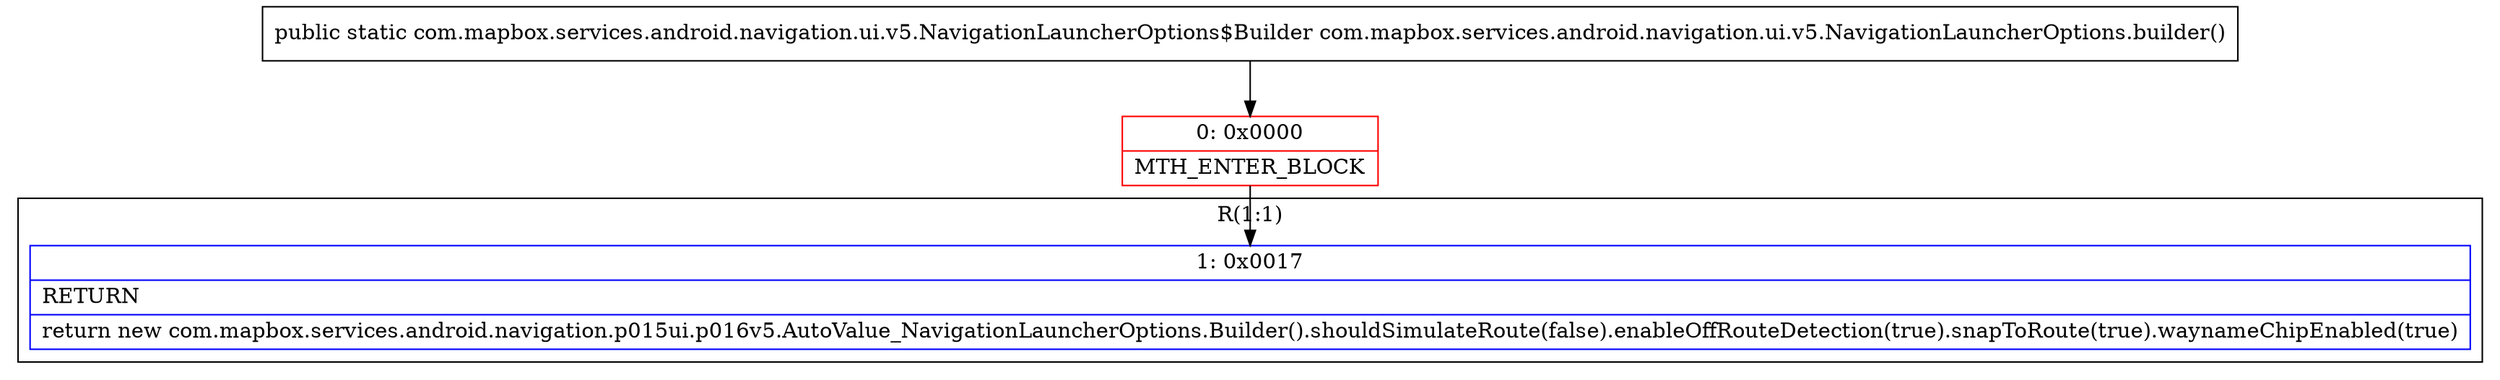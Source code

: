 digraph "CFG forcom.mapbox.services.android.navigation.ui.v5.NavigationLauncherOptions.builder()Lcom\/mapbox\/services\/android\/navigation\/ui\/v5\/NavigationLauncherOptions$Builder;" {
subgraph cluster_Region_1929888294 {
label = "R(1:1)";
node [shape=record,color=blue];
Node_1 [shape=record,label="{1\:\ 0x0017|RETURN\l|return new com.mapbox.services.android.navigation.p015ui.p016v5.AutoValue_NavigationLauncherOptions.Builder().shouldSimulateRoute(false).enableOffRouteDetection(true).snapToRoute(true).waynameChipEnabled(true)\l}"];
}
Node_0 [shape=record,color=red,label="{0\:\ 0x0000|MTH_ENTER_BLOCK\l}"];
MethodNode[shape=record,label="{public static com.mapbox.services.android.navigation.ui.v5.NavigationLauncherOptions$Builder com.mapbox.services.android.navigation.ui.v5.NavigationLauncherOptions.builder() }"];
MethodNode -> Node_0;
Node_0 -> Node_1;
}


